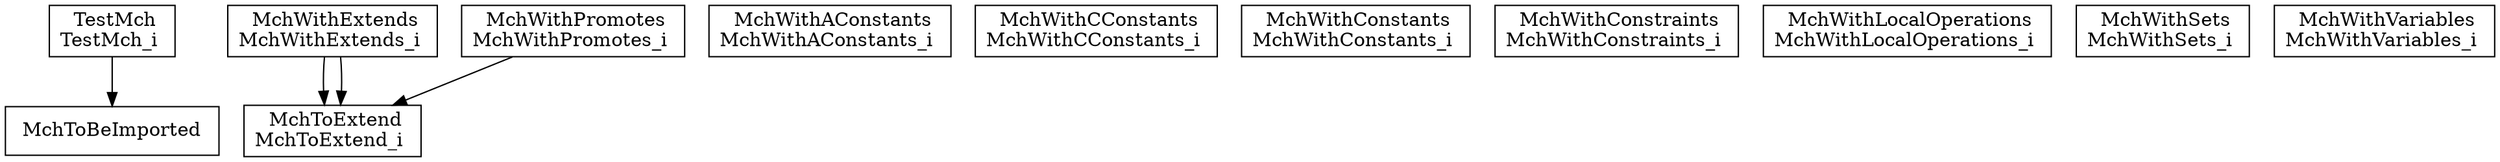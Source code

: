 digraph {
MchToBeImported [ label=" MchToBeImported " shape= box ]
MchToExtend_i [ label=" MchToExtend\nMchToExtend_i " shape= box ]
MchWithAConstants_i [ label=" MchWithAConstants\nMchWithAConstants_i " shape= box ]
MchWithCConstants_i [ label=" MchWithCConstants\nMchWithCConstants_i " shape= box ]
MchWithConstants_i [ label=" MchWithConstants\nMchWithConstants_i " shape= box ]
MchWithConstraints_i [ label=" MchWithConstraints\nMchWithConstraints_i " shape= box ]
MchWithExtends_i [ label=" MchWithExtends\nMchWithExtends_i " shape= box ]
MchWithLocalOperations_i [ label=" MchWithLocalOperations\nMchWithLocalOperations_i " shape= box ]
MchWithPromotes_i [ label=" MchWithPromotes\nMchWithPromotes_i " shape= box ]
MchWithSets_i [ label=" MchWithSets\nMchWithSets_i " shape= box ]
MchWithVariables_i [ label=" MchWithVariables\nMchWithVariables_i " shape= box ]
TestMch_i [ label=" TestMch\nTestMch_i " shape= box ]

"MchWithExtends_i" -> "MchToExtend_i" []
"MchWithExtends_i" -> "MchToExtend_i" []
"MchWithPromotes_i" -> "MchToExtend_i" []
"TestMch_i" -> "MchToBeImported" []
}
